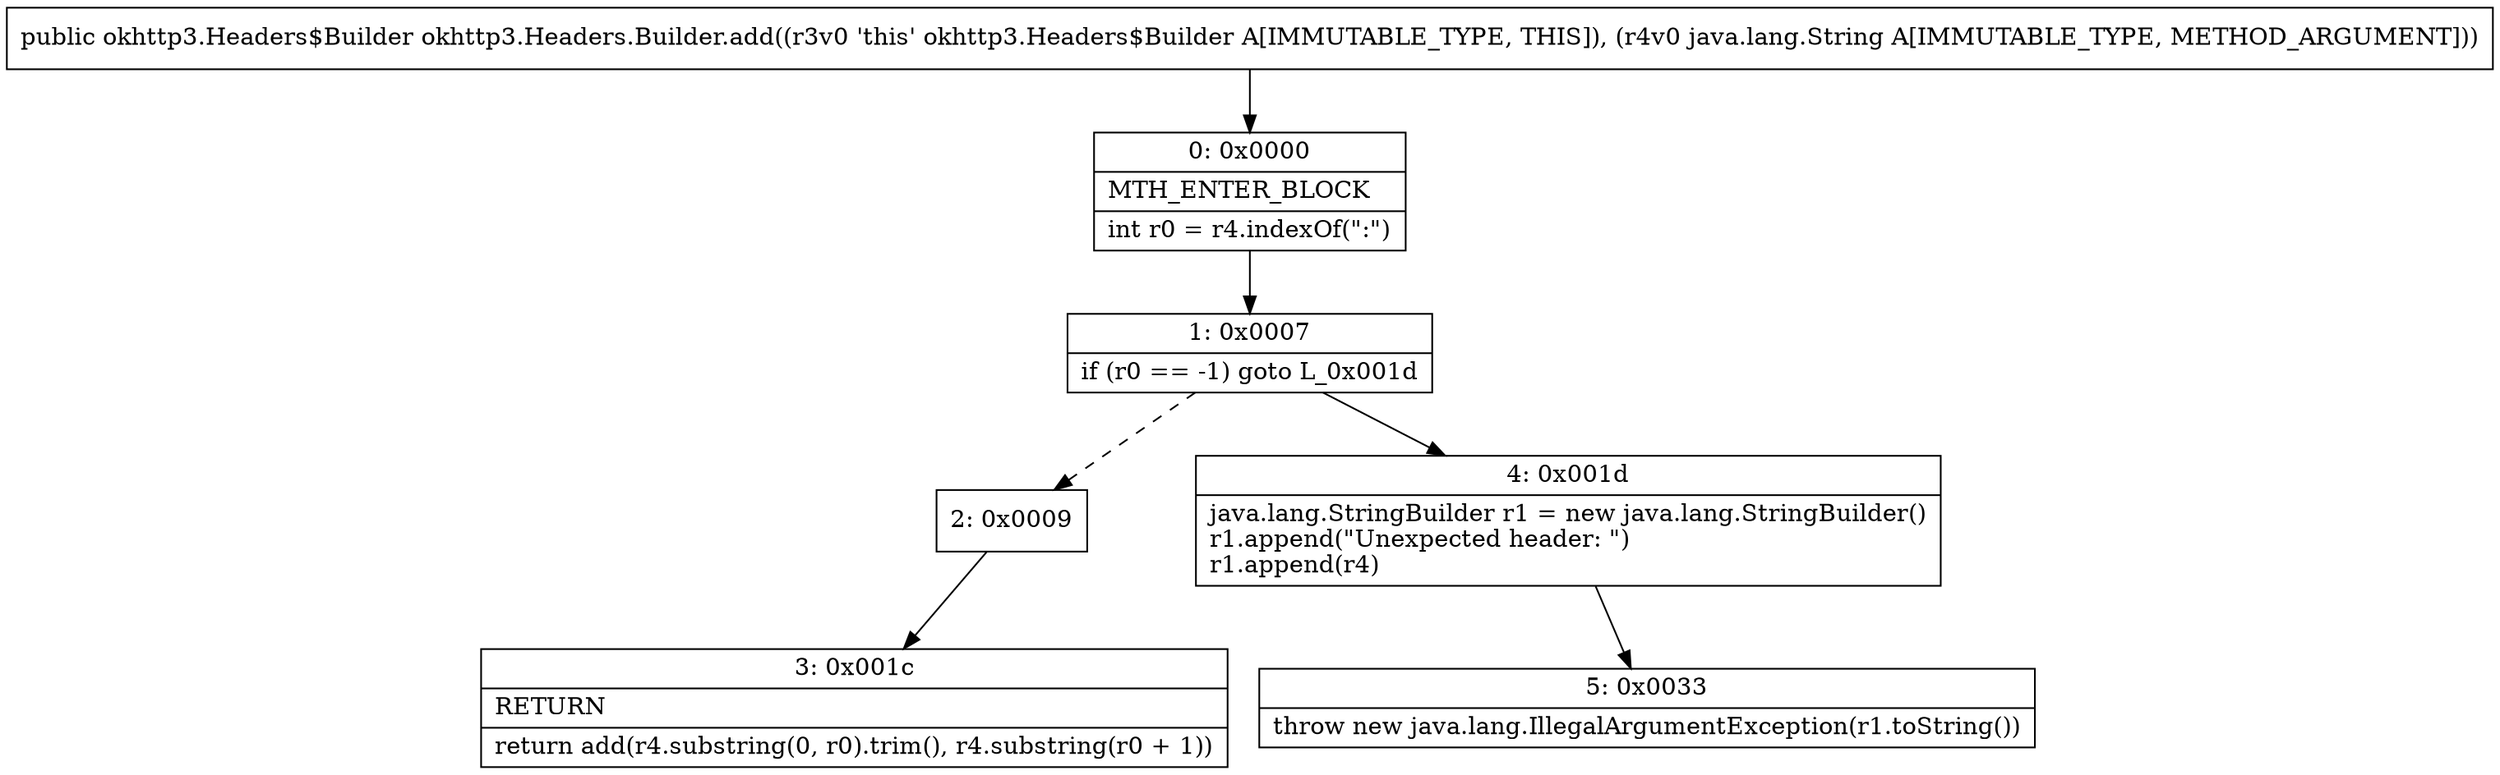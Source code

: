 digraph "CFG forokhttp3.Headers.Builder.add(Ljava\/lang\/String;)Lokhttp3\/Headers$Builder;" {
Node_0 [shape=record,label="{0\:\ 0x0000|MTH_ENTER_BLOCK\l|int r0 = r4.indexOf(\":\")\l}"];
Node_1 [shape=record,label="{1\:\ 0x0007|if (r0 == \-1) goto L_0x001d\l}"];
Node_2 [shape=record,label="{2\:\ 0x0009}"];
Node_3 [shape=record,label="{3\:\ 0x001c|RETURN\l|return add(r4.substring(0, r0).trim(), r4.substring(r0 + 1))\l}"];
Node_4 [shape=record,label="{4\:\ 0x001d|java.lang.StringBuilder r1 = new java.lang.StringBuilder()\lr1.append(\"Unexpected header: \")\lr1.append(r4)\l}"];
Node_5 [shape=record,label="{5\:\ 0x0033|throw new java.lang.IllegalArgumentException(r1.toString())\l}"];
MethodNode[shape=record,label="{public okhttp3.Headers$Builder okhttp3.Headers.Builder.add((r3v0 'this' okhttp3.Headers$Builder A[IMMUTABLE_TYPE, THIS]), (r4v0 java.lang.String A[IMMUTABLE_TYPE, METHOD_ARGUMENT])) }"];
MethodNode -> Node_0;
Node_0 -> Node_1;
Node_1 -> Node_2[style=dashed];
Node_1 -> Node_4;
Node_2 -> Node_3;
Node_4 -> Node_5;
}


